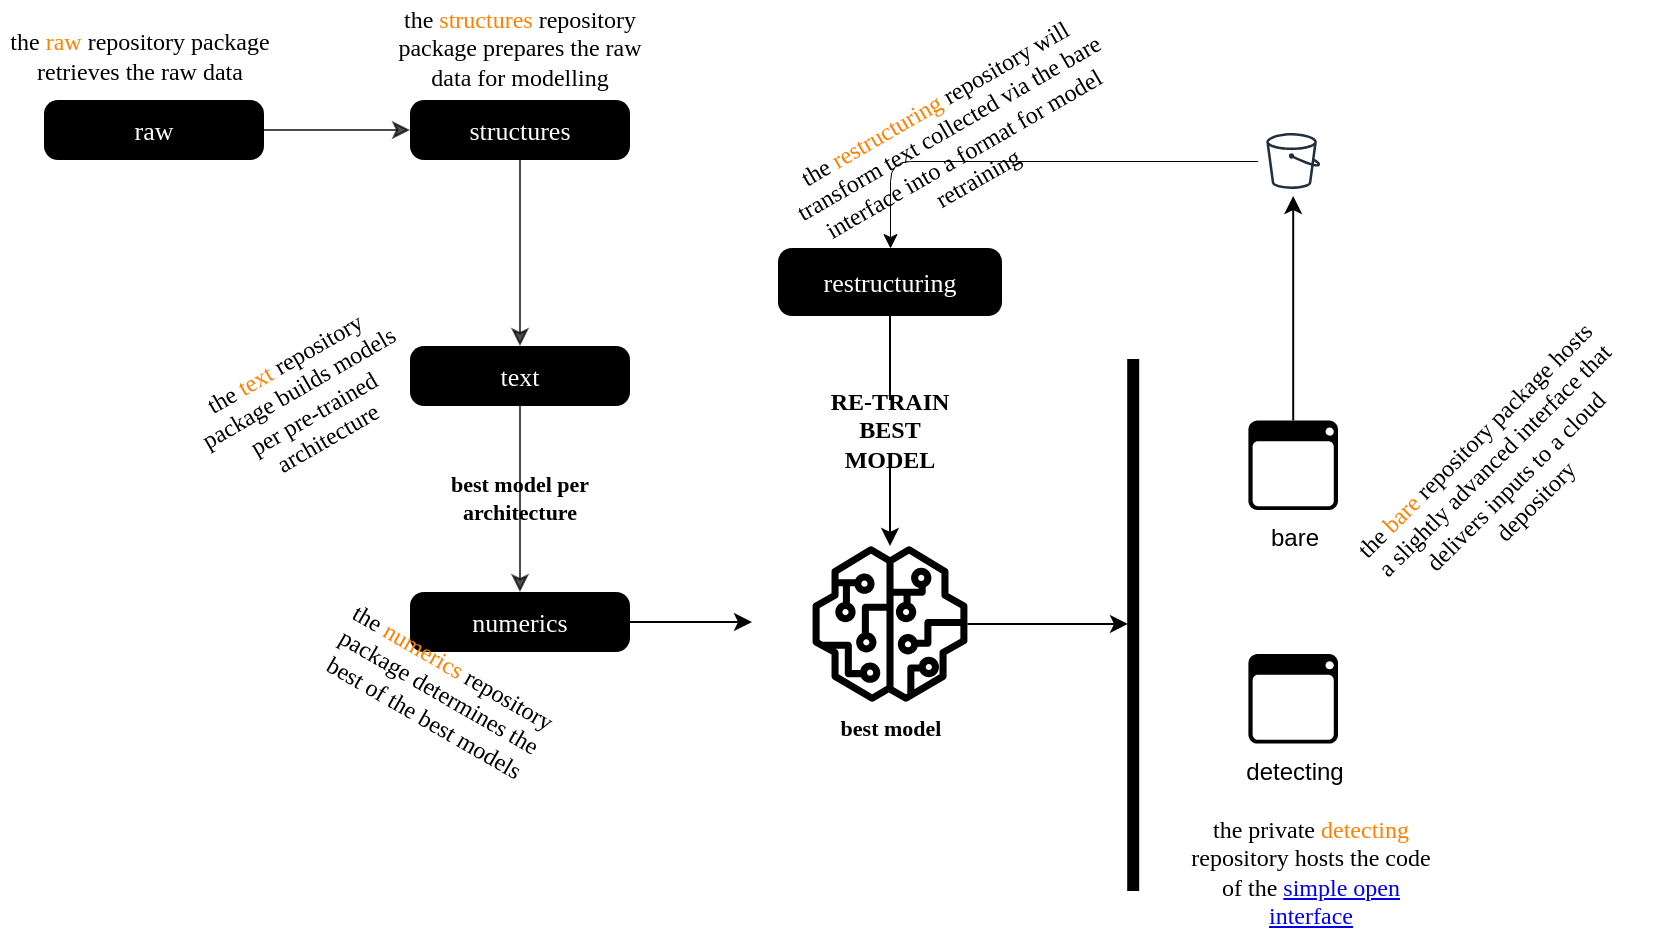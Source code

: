 <mxfile version="22.1.2" type="device">
  <diagram name="sketch" id="NKct0yvRwDZPGS5-LY1j">
    <mxGraphModel dx="1098" dy="801" grid="1" gridSize="10" guides="1" tooltips="1" connect="1" arrows="1" fold="1" page="1" pageScale="1" pageWidth="1654" pageHeight="1169" math="0" shadow="0">
      <root>
        <mxCell id="0" />
        <mxCell id="1" parent="0" />
        <mxCell id="gYTZMiJ3hf2rMKiT2wGT-1" value="raw" style="rounded=1;absoluteArcSize=1;arcSize=14;whiteSpace=wrap;strokeWidth=2;strokeColor=none;fontFamily=Asap;fontSource=https%3A%2F%2Ffonts.googleapis.com%2Fcss%3Ffamily%3DAsap;fillColor=#000000;fontSize=13;fontColor=#FFFFFF;rotation=0;" vertex="1" parent="1">
          <mxGeometry x="166" y="272" width="110" height="30" as="geometry" />
        </mxCell>
        <mxCell id="gYTZMiJ3hf2rMKiT2wGT-29" style="edgeStyle=orthogonalEdgeStyle;rounded=0;orthogonalLoop=1;jettySize=auto;html=1;strokeColor=#000000;opacity=70;" edge="1" parent="1" source="gYTZMiJ3hf2rMKiT2wGT-2" target="gYTZMiJ3hf2rMKiT2wGT-3">
          <mxGeometry relative="1" as="geometry" />
        </mxCell>
        <mxCell id="gYTZMiJ3hf2rMKiT2wGT-2" value="structures" style="rounded=1;absoluteArcSize=1;arcSize=14;whiteSpace=wrap;strokeWidth=2;strokeColor=none;fontFamily=Asap;fontSource=https%3A%2F%2Ffonts.googleapis.com%2Fcss%3Ffamily%3DAsap;fillColor=#000000;fontSize=13;fontColor=#FFFFFF;rotation=0;" vertex="1" parent="1">
          <mxGeometry x="349" y="272" width="110" height="30" as="geometry" />
        </mxCell>
        <mxCell id="gYTZMiJ3hf2rMKiT2wGT-33" style="edgeStyle=orthogonalEdgeStyle;rounded=0;orthogonalLoop=1;jettySize=auto;html=1;entryX=0.5;entryY=0;entryDx=0;entryDy=0;strokeColor=#000000;opacity=70;" edge="1" parent="1" source="gYTZMiJ3hf2rMKiT2wGT-3" target="gYTZMiJ3hf2rMKiT2wGT-18">
          <mxGeometry relative="1" as="geometry" />
        </mxCell>
        <mxCell id="gYTZMiJ3hf2rMKiT2wGT-3" value="text" style="rounded=1;absoluteArcSize=1;arcSize=14;whiteSpace=wrap;strokeWidth=2;strokeColor=none;fontFamily=Asap;fontSource=https%3A%2F%2Ffonts.googleapis.com%2Fcss%3Ffamily%3DAsap;fontSize=13;fillColor=#000000;fontColor=#FFFFFF;rotation=0;" vertex="1" parent="1">
          <mxGeometry x="349" y="395" width="110" height="30" as="geometry" />
        </mxCell>
        <mxCell id="gYTZMiJ3hf2rMKiT2wGT-51" style="edgeStyle=orthogonalEdgeStyle;rounded=0;orthogonalLoop=1;jettySize=auto;html=1;entryX=0.5;entryY=0;entryDx=0;entryDy=0;endArrow=none;endFill=0;" edge="1" parent="1" source="gYTZMiJ3hf2rMKiT2wGT-4" target="gYTZMiJ3hf2rMKiT2wGT-48">
          <mxGeometry relative="1" as="geometry" />
        </mxCell>
        <mxCell id="gYTZMiJ3hf2rMKiT2wGT-4" value="restructuring" style="rounded=1;absoluteArcSize=1;arcSize=14;whiteSpace=wrap;strokeWidth=2;strokeColor=none;fontFamily=Asap;fontSource=https%3A%2F%2Ffonts.googleapis.com%2Fcss%3Ffamily%3DAsap;fillColor=#000000;fontSize=13;fontColor=#FFFFFF;" vertex="1" parent="1">
          <mxGeometry x="533" y="346" width="112" height="34" as="geometry" />
        </mxCell>
        <mxCell id="gYTZMiJ3hf2rMKiT2wGT-7" value="" style="curved=1;startArrow=none;;exitX=1;exitY=0.5;rounded=0;strokeColor=#000000;opacity=70;fontFamily=Asap;fontSource=https%3A%2F%2Ffonts.googleapis.com%2Fcss%3Ffamily%3DAsap;exitDx=0;exitDy=0;entryX=0;entryY=0.5;entryDx=0;entryDy=0;" edge="1" parent="1" source="gYTZMiJ3hf2rMKiT2wGT-1" target="gYTZMiJ3hf2rMKiT2wGT-2">
          <mxGeometry relative="1" as="geometry">
            <Array as="points" />
            <mxPoint x="314" y="289" as="targetPoint" />
          </mxGeometry>
        </mxCell>
        <mxCell id="gYTZMiJ3hf2rMKiT2wGT-55" style="edgeStyle=orthogonalEdgeStyle;rounded=0;orthogonalLoop=1;jettySize=auto;html=1;" edge="1" parent="1" source="gYTZMiJ3hf2rMKiT2wGT-18">
          <mxGeometry relative="1" as="geometry">
            <mxPoint x="520" y="533" as="targetPoint" />
          </mxGeometry>
        </mxCell>
        <mxCell id="gYTZMiJ3hf2rMKiT2wGT-18" value="numerics" style="rounded=1;absoluteArcSize=1;arcSize=14;whiteSpace=wrap;strokeWidth=2;strokeColor=none;fontFamily=Asap;fontSource=https%3A%2F%2Ffonts.googleapis.com%2Fcss%3Ffamily%3DAsap;fontSize=13;fillColor=#000000;fontColor=#FFFFFF;rotation=0;" vertex="1" parent="1">
          <mxGeometry x="349" y="518" width="110" height="30" as="geometry" />
        </mxCell>
        <mxCell id="gYTZMiJ3hf2rMKiT2wGT-19" value="" style="html=1;points=[];perimeter=orthogonalPerimeter;fillColor=strokeColor;rotation=0;" vertex="1" parent="1">
          <mxGeometry x="708.1" y="402" width="5" height="265" as="geometry" />
        </mxCell>
        <mxCell id="gYTZMiJ3hf2rMKiT2wGT-21" value="best model per architecture" style="text;html=1;strokeColor=none;fillColor=none;align=center;verticalAlign=middle;whiteSpace=wrap;rounded=0;fontFamily=Asap;fontSource=https%3A%2F%2Ffonts.googleapis.com%2Fcss%3Ffamily%3DAsap;fontSize=11;fontStyle=1" vertex="1" parent="1">
          <mxGeometry x="359" y="456" width="90" height="30" as="geometry" />
        </mxCell>
        <mxCell id="gYTZMiJ3hf2rMKiT2wGT-25" value="best model" style="sketch=0;outlineConnect=0;fontColor=#000000;gradientColor=none;fillColor=#000000;strokeColor=none;dashed=0;verticalLabelPosition=bottom;verticalAlign=top;align=center;html=1;fontSize=11;fontStyle=1;aspect=fixed;pointerEvents=1;shape=mxgraph.aws4.sagemaker_model;fontFamily=Asap;fontSource=https%3A%2F%2Ffonts.googleapis.com%2Fcss%3Ffamily%3DAsap;" vertex="1" parent="1">
          <mxGeometry x="550" y="495" width="78" height="78" as="geometry" />
        </mxCell>
        <mxCell id="gYTZMiJ3hf2rMKiT2wGT-46" style="edgeStyle=orthogonalEdgeStyle;rounded=1;orthogonalLoop=1;jettySize=auto;html=1;entryX=0.5;entryY=0;entryDx=0;entryDy=0;fontFamily=Asap;fontSource=https%3A%2F%2Ffonts.googleapis.com%2Fcss%3Ffamily%3DAsap;strokeWidth=0.5;" edge="1" parent="1" source="gYTZMiJ3hf2rMKiT2wGT-27" target="gYTZMiJ3hf2rMKiT2wGT-4">
          <mxGeometry relative="1" as="geometry" />
        </mxCell>
        <mxCell id="gYTZMiJ3hf2rMKiT2wGT-27" value="" style="sketch=0;outlineConnect=0;fontColor=#232F3E;gradientColor=none;strokeColor=#232F3E;fillColor=#ffffff;dashed=0;verticalLabelPosition=bottom;verticalAlign=top;align=center;html=1;fontSize=12;fontStyle=0;aspect=fixed;shape=mxgraph.aws4.resourceIcon;resIcon=mxgraph.aws4.bucket;rotation=0;" vertex="1" parent="1">
          <mxGeometry x="773.1" y="285" width="35" height="35" as="geometry" />
        </mxCell>
        <mxCell id="gYTZMiJ3hf2rMKiT2wGT-36" value="detecting" style="shadow=0;dashed=0;html=1;strokeColor=none;fillColor=#000000;labelPosition=center;verticalLabelPosition=bottom;verticalAlign=top;align=center;outlineConnect=0;shape=mxgraph.veeam.interface;" vertex="1" parent="1">
          <mxGeometry x="768.2" y="549" width="44.8" height="44.8" as="geometry" />
        </mxCell>
        <mxCell id="gYTZMiJ3hf2rMKiT2wGT-40" style="edgeStyle=orthogonalEdgeStyle;rounded=0;orthogonalLoop=1;jettySize=auto;html=1;" edge="1" parent="1" source="gYTZMiJ3hf2rMKiT2wGT-37" target="gYTZMiJ3hf2rMKiT2wGT-27">
          <mxGeometry relative="1" as="geometry" />
        </mxCell>
        <mxCell id="gYTZMiJ3hf2rMKiT2wGT-37" value="bare" style="shadow=0;dashed=0;html=1;strokeColor=none;fillColor=#000000;labelPosition=center;verticalLabelPosition=bottom;verticalAlign=top;align=center;outlineConnect=0;shape=mxgraph.veeam.interface;" vertex="1" parent="1">
          <mxGeometry x="768.2" y="432.2" width="44.8" height="44.8" as="geometry" />
        </mxCell>
        <mxCell id="gYTZMiJ3hf2rMKiT2wGT-38" value="the private &lt;font color=&quot;#ff8000&quot;&gt;detecting&lt;/font&gt; repository hosts the code of the &lt;a href=&quot;https://d22j2jhm9iagpk.cloudfront.net/src/c-dispatches-app.html&quot;&gt;simple open interface&lt;/a&gt;" style="text;html=1;strokeColor=none;fillColor=none;align=center;verticalAlign=middle;whiteSpace=wrap;rounded=0;fontFamily=Caveat Brush;fontSource=https%3A%2F%2Ffonts.googleapis.com%2Fcss%3Ffamily%3DCaveat%2BBrush;rotation=0;" vertex="1" parent="1">
          <mxGeometry x="736" y="637.85" width="127" height="40" as="geometry" />
        </mxCell>
        <mxCell id="gYTZMiJ3hf2rMKiT2wGT-39" value="the&amp;nbsp;&lt;font color=&quot;#ff8000&quot;&gt;restructuring&lt;/font&gt; repository will transform text collected via the bare interface into a format for model retraining" style="text;html=1;strokeColor=none;fillColor=none;align=center;verticalAlign=middle;whiteSpace=wrap;rounded=0;fontFamily=Caveat Brush;fontSource=https%3A%2F%2Ffonts.googleapis.com%2Fcss%3Ffamily%3DCaveat%2BBrush;rotation=-30;" vertex="1" parent="1">
          <mxGeometry x="532.999" y="272.001" width="178.4" height="40" as="geometry" />
        </mxCell>
        <mxCell id="gYTZMiJ3hf2rMKiT2wGT-43" value="the&amp;nbsp;&lt;font color=&quot;#ff8000&quot;&gt;raw&lt;/font&gt; repository package retrieves the raw data" style="text;html=1;strokeColor=none;fillColor=none;align=center;verticalAlign=middle;whiteSpace=wrap;rounded=0;fontFamily=Caveat Brush;fontSource=https%3A%2F%2Ffonts.googleapis.com%2Fcss%3Ffamily%3DCaveat%2BBrush;rotation=0;" vertex="1" parent="1">
          <mxGeometry x="144" y="230" width="140" height="40" as="geometry" />
        </mxCell>
        <mxCell id="gYTZMiJ3hf2rMKiT2wGT-44" value="the&amp;nbsp;&lt;font color=&quot;#ff8000&quot;&gt;structures&lt;/font&gt; repository package prepares the raw data for modelling" style="text;html=1;strokeColor=none;fillColor=none;align=center;verticalAlign=middle;whiteSpace=wrap;rounded=0;fontFamily=Caveat Brush;fontSource=https%3A%2F%2Ffonts.googleapis.com%2Fcss%3Ffamily%3DCaveat%2BBrush;rotation=0;" vertex="1" parent="1">
          <mxGeometry x="339.15" y="226" width="129.7" height="40" as="geometry" />
        </mxCell>
        <mxCell id="gYTZMiJ3hf2rMKiT2wGT-45" value="the&amp;nbsp;&lt;font color=&quot;#ff8000&quot;&gt;text&lt;/font&gt; repository package builds models per pre-trained architecture" style="text;html=1;strokeColor=none;fillColor=none;align=center;verticalAlign=middle;whiteSpace=wrap;rounded=0;fontFamily=Caveat Brush;fontSource=https%3A%2F%2Ffonts.googleapis.com%2Fcss%3Ffamily%3DCaveat%2BBrush;rotation=-30;" vertex="1" parent="1">
          <mxGeometry x="235.1" y="402" width="123.9" height="40" as="geometry" />
        </mxCell>
        <mxCell id="gYTZMiJ3hf2rMKiT2wGT-52" style="edgeStyle=orthogonalEdgeStyle;rounded=0;orthogonalLoop=1;jettySize=auto;html=1;" edge="1" parent="1" source="gYTZMiJ3hf2rMKiT2wGT-48" target="gYTZMiJ3hf2rMKiT2wGT-25">
          <mxGeometry relative="1" as="geometry" />
        </mxCell>
        <mxCell id="gYTZMiJ3hf2rMKiT2wGT-48" value="RE-TRAIN BEST MODEL" style="text;html=1;strokeColor=none;fillColor=none;align=center;verticalAlign=middle;whiteSpace=wrap;rounded=0;fontStyle=1;fontFamily=Asap;fontSource=https%3A%2F%2Ffonts.googleapis.com%2Fcss%3Ffamily%3DAsap;" vertex="1" parent="1">
          <mxGeometry x="549" y="422" width="80" height="30" as="geometry" />
        </mxCell>
        <mxCell id="gYTZMiJ3hf2rMKiT2wGT-54" style="edgeStyle=orthogonalEdgeStyle;rounded=0;orthogonalLoop=1;jettySize=auto;html=1;entryX=-0.02;entryY=0.498;entryDx=0;entryDy=0;entryPerimeter=0;" edge="1" parent="1" source="gYTZMiJ3hf2rMKiT2wGT-25" target="gYTZMiJ3hf2rMKiT2wGT-19">
          <mxGeometry relative="1" as="geometry" />
        </mxCell>
        <mxCell id="gYTZMiJ3hf2rMKiT2wGT-56" value="the &lt;font color=&quot;#ff8000&quot;&gt;bare&lt;/font&gt; repository package hosts a slightly advanced interface that delivers inputs to a cloud depository" style="text;html=1;strokeColor=none;fillColor=none;align=center;verticalAlign=middle;whiteSpace=wrap;rounded=0;fontFamily=Caveat Brush;fontSource=https%3A%2F%2Ffonts.googleapis.com%2Fcss%3Ffamily%3DCaveat%2BBrush;rotation=-45;" vertex="1" parent="1">
          <mxGeometry x="813" y="432.2" width="167" height="50" as="geometry" />
        </mxCell>
        <mxCell id="gYTZMiJ3hf2rMKiT2wGT-57" value="the&amp;nbsp;&lt;font color=&quot;#ff8000&quot;&gt;numerics&lt;/font&gt; repository package determines the best of the best models" style="text;html=1;strokeColor=none;fillColor=none;align=center;verticalAlign=middle;whiteSpace=wrap;rounded=0;fontFamily=Caveat Brush;fontSource=https%3A%2F%2Ffonts.googleapis.com%2Fcss%3Ffamily%3DCaveat%2BBrush;rotation=30;" vertex="1" parent="1">
          <mxGeometry x="300" y="548" width="127" height="40" as="geometry" />
        </mxCell>
      </root>
    </mxGraphModel>
  </diagram>
</mxfile>

